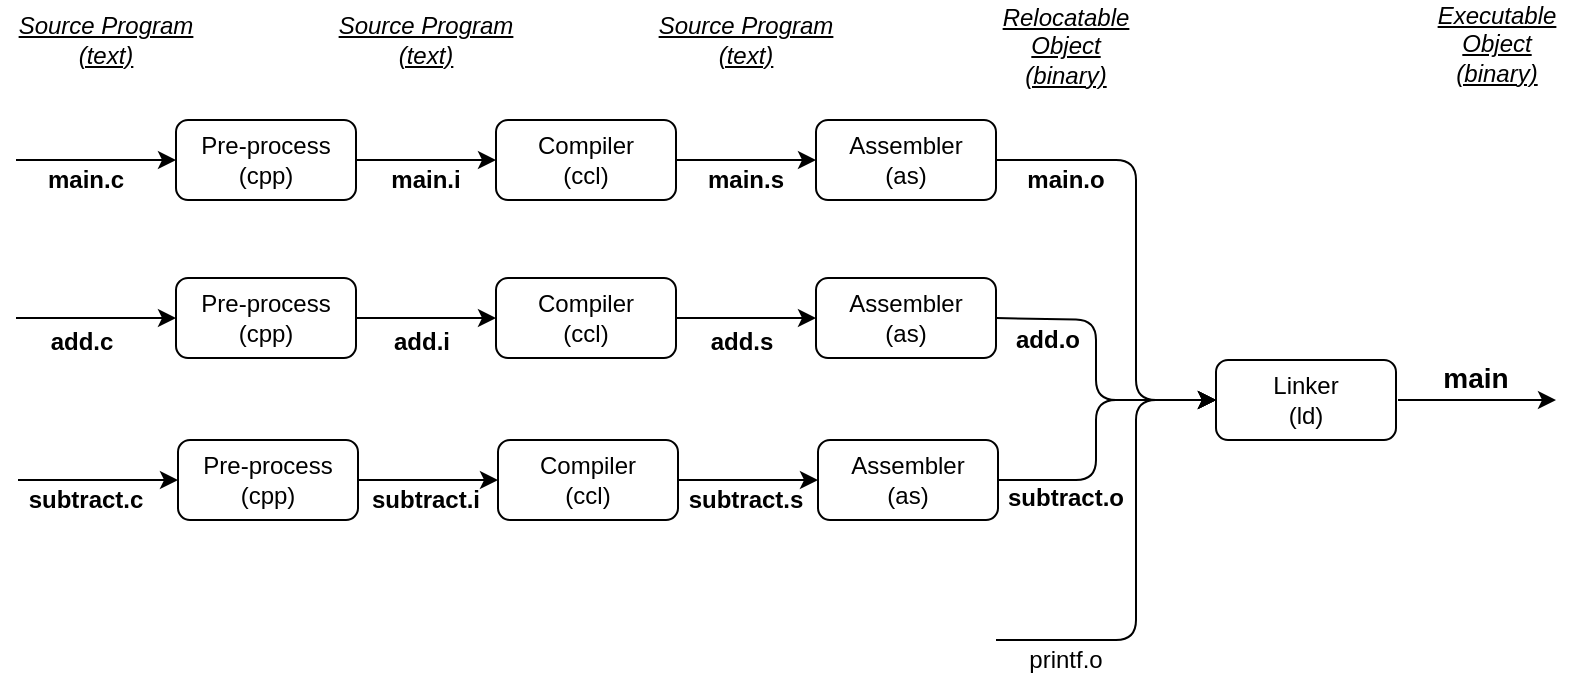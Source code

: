 <mxfile version="24.5.5" type="github" pages="4">
  <diagram id="VGndVtrFumY9MF22qx5b" name="local_complier">
    <mxGraphModel dx="1826" dy="751" grid="0" gridSize="10" guides="1" tooltips="1" connect="1" arrows="1" fold="1" page="0" pageScale="1" pageWidth="827" pageHeight="1169" math="0" shadow="0">
      <root>
        <mxCell id="0" />
        <mxCell id="1" parent="0" />
        <mxCell id="Vn1BtnJlK-2qHW3hsPE8-1" value="Pre-process&lt;br&gt;(cpp)" style="rounded=1;whiteSpace=wrap;html=1;" parent="1" vertex="1">
          <mxGeometry x="-90" y="100" width="90" height="40" as="geometry" />
        </mxCell>
        <mxCell id="Vn1BtnJlK-2qHW3hsPE8-2" value="Compiler&lt;br&gt;(ccl)" style="rounded=1;whiteSpace=wrap;html=1;" parent="1" vertex="1">
          <mxGeometry x="70" y="100" width="90" height="40" as="geometry" />
        </mxCell>
        <mxCell id="Vn1BtnJlK-2qHW3hsPE8-3" value="Assembler&lt;br&gt;(as)" style="rounded=1;whiteSpace=wrap;html=1;" parent="1" vertex="1">
          <mxGeometry x="230" y="100" width="90" height="40" as="geometry" />
        </mxCell>
        <mxCell id="Vn1BtnJlK-2qHW3hsPE8-4" value="Linker&lt;br&gt;(ld)" style="rounded=1;whiteSpace=wrap;html=1;" parent="1" vertex="1">
          <mxGeometry x="430" y="220" width="90" height="40" as="geometry" />
        </mxCell>
        <mxCell id="Vn1BtnJlK-2qHW3hsPE8-5" value="" style="endArrow=classic;html=1;entryX=0;entryY=0.5;entryDx=0;entryDy=0;" parent="1" target="Vn1BtnJlK-2qHW3hsPE8-1" edge="1">
          <mxGeometry width="50" height="50" relative="1" as="geometry">
            <mxPoint x="-170" y="120" as="sourcePoint" />
            <mxPoint x="270" y="360" as="targetPoint" />
          </mxGeometry>
        </mxCell>
        <mxCell id="Vn1BtnJlK-2qHW3hsPE8-6" value="" style="endArrow=classic;html=1;entryX=0;entryY=0.5;entryDx=0;entryDy=0;exitX=1;exitY=0.5;exitDx=0;exitDy=0;" parent="1" source="Vn1BtnJlK-2qHW3hsPE8-1" target="Vn1BtnJlK-2qHW3hsPE8-2" edge="1">
          <mxGeometry width="50" height="50" relative="1" as="geometry">
            <mxPoint x="-160" y="130" as="sourcePoint" />
            <mxPoint x="-80" y="130" as="targetPoint" />
          </mxGeometry>
        </mxCell>
        <mxCell id="Vn1BtnJlK-2qHW3hsPE8-7" value="" style="endArrow=classic;html=1;entryX=0;entryY=0.5;entryDx=0;entryDy=0;exitX=1;exitY=0.5;exitDx=0;exitDy=0;" parent="1" source="Vn1BtnJlK-2qHW3hsPE8-2" target="Vn1BtnJlK-2qHW3hsPE8-3" edge="1">
          <mxGeometry width="50" height="50" relative="1" as="geometry">
            <mxPoint x="10" y="130" as="sourcePoint" />
            <mxPoint x="80" y="130" as="targetPoint" />
          </mxGeometry>
        </mxCell>
        <mxCell id="Vn1BtnJlK-2qHW3hsPE8-8" value="Pre-process&lt;br&gt;(cpp)" style="rounded=1;whiteSpace=wrap;html=1;" parent="1" vertex="1">
          <mxGeometry x="-90" y="179" width="90" height="40" as="geometry" />
        </mxCell>
        <mxCell id="Vn1BtnJlK-2qHW3hsPE8-9" value="Compiler&lt;br&gt;(ccl)" style="rounded=1;whiteSpace=wrap;html=1;" parent="1" vertex="1">
          <mxGeometry x="70" y="179" width="90" height="40" as="geometry" />
        </mxCell>
        <mxCell id="Vn1BtnJlK-2qHW3hsPE8-10" value="Assembler&lt;br&gt;(as)" style="rounded=1;whiteSpace=wrap;html=1;" parent="1" vertex="1">
          <mxGeometry x="230" y="179" width="90" height="40" as="geometry" />
        </mxCell>
        <mxCell id="Vn1BtnJlK-2qHW3hsPE8-11" value="" style="endArrow=classic;html=1;entryX=0;entryY=0.5;entryDx=0;entryDy=0;" parent="1" target="Vn1BtnJlK-2qHW3hsPE8-8" edge="1">
          <mxGeometry width="50" height="50" relative="1" as="geometry">
            <mxPoint x="-170" y="199" as="sourcePoint" />
            <mxPoint x="270" y="439" as="targetPoint" />
          </mxGeometry>
        </mxCell>
        <mxCell id="Vn1BtnJlK-2qHW3hsPE8-12" value="" style="endArrow=classic;html=1;entryX=0;entryY=0.5;entryDx=0;entryDy=0;exitX=1;exitY=0.5;exitDx=0;exitDy=0;" parent="1" source="Vn1BtnJlK-2qHW3hsPE8-8" target="Vn1BtnJlK-2qHW3hsPE8-9" edge="1">
          <mxGeometry width="50" height="50" relative="1" as="geometry">
            <mxPoint x="-160" y="209" as="sourcePoint" />
            <mxPoint x="-80" y="209" as="targetPoint" />
          </mxGeometry>
        </mxCell>
        <mxCell id="Vn1BtnJlK-2qHW3hsPE8-13" value="" style="endArrow=classic;html=1;entryX=0;entryY=0.5;entryDx=0;entryDy=0;exitX=1;exitY=0.5;exitDx=0;exitDy=0;" parent="1" source="Vn1BtnJlK-2qHW3hsPE8-9" target="Vn1BtnJlK-2qHW3hsPE8-10" edge="1">
          <mxGeometry width="50" height="50" relative="1" as="geometry">
            <mxPoint x="10" y="209" as="sourcePoint" />
            <mxPoint x="80" y="209" as="targetPoint" />
          </mxGeometry>
        </mxCell>
        <mxCell id="Vn1BtnJlK-2qHW3hsPE8-14" value="Pre-process&lt;br&gt;(cpp)" style="rounded=1;whiteSpace=wrap;html=1;" parent="1" vertex="1">
          <mxGeometry x="-89" y="260" width="90" height="40" as="geometry" />
        </mxCell>
        <mxCell id="Vn1BtnJlK-2qHW3hsPE8-15" value="Compiler&lt;br&gt;(ccl)" style="rounded=1;whiteSpace=wrap;html=1;" parent="1" vertex="1">
          <mxGeometry x="71" y="260" width="90" height="40" as="geometry" />
        </mxCell>
        <mxCell id="Vn1BtnJlK-2qHW3hsPE8-16" value="Assembler&lt;br&gt;(as)" style="rounded=1;whiteSpace=wrap;html=1;" parent="1" vertex="1">
          <mxGeometry x="231" y="260" width="90" height="40" as="geometry" />
        </mxCell>
        <mxCell id="Vn1BtnJlK-2qHW3hsPE8-17" value="" style="endArrow=classic;html=1;entryX=0;entryY=0.5;entryDx=0;entryDy=0;" parent="1" target="Vn1BtnJlK-2qHW3hsPE8-14" edge="1">
          <mxGeometry width="50" height="50" relative="1" as="geometry">
            <mxPoint x="-169" y="280" as="sourcePoint" />
            <mxPoint x="271" y="520" as="targetPoint" />
          </mxGeometry>
        </mxCell>
        <mxCell id="Vn1BtnJlK-2qHW3hsPE8-18" value="" style="endArrow=classic;html=1;entryX=0;entryY=0.5;entryDx=0;entryDy=0;exitX=1;exitY=0.5;exitDx=0;exitDy=0;" parent="1" source="Vn1BtnJlK-2qHW3hsPE8-14" target="Vn1BtnJlK-2qHW3hsPE8-15" edge="1">
          <mxGeometry width="50" height="50" relative="1" as="geometry">
            <mxPoint x="-159" y="290" as="sourcePoint" />
            <mxPoint x="-79" y="290" as="targetPoint" />
          </mxGeometry>
        </mxCell>
        <mxCell id="Vn1BtnJlK-2qHW3hsPE8-19" value="" style="endArrow=classic;html=1;entryX=0;entryY=0.5;entryDx=0;entryDy=0;exitX=1;exitY=0.5;exitDx=0;exitDy=0;" parent="1" source="Vn1BtnJlK-2qHW3hsPE8-15" target="Vn1BtnJlK-2qHW3hsPE8-16" edge="1">
          <mxGeometry width="50" height="50" relative="1" as="geometry">
            <mxPoint x="11" y="290" as="sourcePoint" />
            <mxPoint x="81" y="290" as="targetPoint" />
          </mxGeometry>
        </mxCell>
        <mxCell id="Vn1BtnJlK-2qHW3hsPE8-20" value="" style="endArrow=classic;html=1;exitX=1;exitY=0.5;exitDx=0;exitDy=0;entryX=0;entryY=0.5;entryDx=0;entryDy=0;" parent="1" source="Vn1BtnJlK-2qHW3hsPE8-3" target="Vn1BtnJlK-2qHW3hsPE8-4" edge="1">
          <mxGeometry width="50" height="50" relative="1" as="geometry">
            <mxPoint x="40" y="410" as="sourcePoint" />
            <mxPoint x="90" y="360" as="targetPoint" />
            <Array as="points">
              <mxPoint x="390" y="120" />
              <mxPoint x="390" y="240" />
            </Array>
          </mxGeometry>
        </mxCell>
        <mxCell id="Vn1BtnJlK-2qHW3hsPE8-21" value="" style="endArrow=classic;html=1;entryX=0;entryY=0.5;entryDx=0;entryDy=0;" parent="1" target="Vn1BtnJlK-2qHW3hsPE8-4" edge="1">
          <mxGeometry width="50" height="50" relative="1" as="geometry">
            <mxPoint x="320" y="199" as="sourcePoint" />
            <mxPoint x="90" y="360" as="targetPoint" />
            <Array as="points">
              <mxPoint x="370" y="200" />
              <mxPoint x="370" y="240" />
            </Array>
          </mxGeometry>
        </mxCell>
        <mxCell id="Vn1BtnJlK-2qHW3hsPE8-22" value="" style="endArrow=classic;html=1;exitX=1;exitY=0.5;exitDx=0;exitDy=0;" parent="1" source="Vn1BtnJlK-2qHW3hsPE8-16" edge="1">
          <mxGeometry width="50" height="50" relative="1" as="geometry">
            <mxPoint x="40" y="410" as="sourcePoint" />
            <mxPoint x="430" y="240" as="targetPoint" />
            <Array as="points">
              <mxPoint x="370" y="280" />
              <mxPoint x="370" y="240" />
            </Array>
          </mxGeometry>
        </mxCell>
        <mxCell id="Vn1BtnJlK-2qHW3hsPE8-24" value="Source Program&lt;br&gt;(text)" style="text;html=1;strokeColor=none;fillColor=none;align=center;verticalAlign=middle;whiteSpace=wrap;rounded=0;fontStyle=6" parent="1" vertex="1">
          <mxGeometry x="-175" y="40" width="100" height="40" as="geometry" />
        </mxCell>
        <mxCell id="Vn1BtnJlK-2qHW3hsPE8-25" value="Source Program&lt;br&gt;(text)" style="text;html=1;strokeColor=none;fillColor=none;align=center;verticalAlign=middle;whiteSpace=wrap;rounded=0;fontStyle=6" parent="1" vertex="1">
          <mxGeometry x="-15" y="40" width="100" height="40" as="geometry" />
        </mxCell>
        <mxCell id="Vn1BtnJlK-2qHW3hsPE8-26" value="Source Program&lt;br&gt;(text)" style="text;html=1;strokeColor=none;fillColor=none;align=center;verticalAlign=middle;whiteSpace=wrap;rounded=0;fontStyle=6" parent="1" vertex="1">
          <mxGeometry x="145" y="40" width="100" height="40" as="geometry" />
        </mxCell>
        <mxCell id="Vn1BtnJlK-2qHW3hsPE8-27" value="Relocatable Object&lt;br&gt;(binary)" style="text;html=1;strokeColor=none;fillColor=none;align=center;verticalAlign=middle;whiteSpace=wrap;rounded=0;fontStyle=6" parent="1" vertex="1">
          <mxGeometry x="305" y="43" width="100" height="40" as="geometry" />
        </mxCell>
        <mxCell id="Vn1BtnJlK-2qHW3hsPE8-28" value="Executable Object&lt;br&gt;(binary)" style="text;html=1;strokeColor=none;fillColor=none;align=center;verticalAlign=middle;whiteSpace=wrap;rounded=0;fontStyle=6" parent="1" vertex="1">
          <mxGeometry x="526" y="42" width="89" height="40" as="geometry" />
        </mxCell>
        <mxCell id="Vn1BtnJlK-2qHW3hsPE8-29" value="" style="endArrow=classic;html=1;" parent="1" edge="1">
          <mxGeometry width="50" height="50" relative="1" as="geometry">
            <mxPoint x="521" y="240" as="sourcePoint" />
            <mxPoint x="600" y="240" as="targetPoint" />
          </mxGeometry>
        </mxCell>
        <mxCell id="Vn1BtnJlK-2qHW3hsPE8-30" value="main.c" style="text;html=1;strokeColor=none;fillColor=none;align=center;verticalAlign=middle;whiteSpace=wrap;rounded=0;fontStyle=1" parent="1" vertex="1">
          <mxGeometry x="-155" y="120" width="40" height="20" as="geometry" />
        </mxCell>
        <mxCell id="Vn1BtnJlK-2qHW3hsPE8-31" style="edgeStyle=orthogonalEdgeStyle;rounded=0;orthogonalLoop=1;jettySize=auto;html=1;exitX=0.5;exitY=1;exitDx=0;exitDy=0;" parent="1" source="Vn1BtnJlK-2qHW3hsPE8-30" target="Vn1BtnJlK-2qHW3hsPE8-30" edge="1">
          <mxGeometry relative="1" as="geometry" />
        </mxCell>
        <mxCell id="Vn1BtnJlK-2qHW3hsPE8-32" value="main.i" style="text;html=1;strokeColor=none;fillColor=none;align=center;verticalAlign=middle;whiteSpace=wrap;rounded=0;fontStyle=1" parent="1" vertex="1">
          <mxGeometry x="15" y="120" width="40" height="20" as="geometry" />
        </mxCell>
        <mxCell id="Vn1BtnJlK-2qHW3hsPE8-33" value="main.s" style="text;html=1;strokeColor=none;fillColor=none;align=center;verticalAlign=middle;whiteSpace=wrap;rounded=0;fontStyle=1" parent="1" vertex="1">
          <mxGeometry x="175" y="120" width="40" height="20" as="geometry" />
        </mxCell>
        <mxCell id="Vn1BtnJlK-2qHW3hsPE8-34" value="main.o" style="text;html=1;strokeColor=none;fillColor=none;align=center;verticalAlign=middle;whiteSpace=wrap;rounded=0;fontStyle=1" parent="1" vertex="1">
          <mxGeometry x="335" y="120" width="40" height="20" as="geometry" />
        </mxCell>
        <mxCell id="Vn1BtnJlK-2qHW3hsPE8-35" value="add.c" style="text;html=1;strokeColor=none;fillColor=none;align=center;verticalAlign=middle;whiteSpace=wrap;rounded=0;fontStyle=1" parent="1" vertex="1">
          <mxGeometry x="-157" y="201" width="40" height="20" as="geometry" />
        </mxCell>
        <mxCell id="Vn1BtnJlK-2qHW3hsPE8-36" value="add.i" style="text;html=1;strokeColor=none;fillColor=none;align=center;verticalAlign=middle;whiteSpace=wrap;rounded=0;fontStyle=1" parent="1" vertex="1">
          <mxGeometry x="13" y="201" width="40" height="20" as="geometry" />
        </mxCell>
        <mxCell id="Vn1BtnJlK-2qHW3hsPE8-37" value="add.s" style="text;html=1;strokeColor=none;fillColor=none;align=center;verticalAlign=middle;whiteSpace=wrap;rounded=0;fontStyle=1" parent="1" vertex="1">
          <mxGeometry x="173" y="201" width="40" height="20" as="geometry" />
        </mxCell>
        <mxCell id="Vn1BtnJlK-2qHW3hsPE8-38" value="add.o" style="text;html=1;strokeColor=none;fillColor=none;align=center;verticalAlign=middle;whiteSpace=wrap;rounded=0;fontStyle=1" parent="1" vertex="1">
          <mxGeometry x="326" y="200" width="40" height="20" as="geometry" />
        </mxCell>
        <mxCell id="Vn1BtnJlK-2qHW3hsPE8-39" value="subtract.c" style="text;html=1;strokeColor=none;fillColor=none;align=center;verticalAlign=middle;whiteSpace=wrap;rounded=0;fontStyle=1" parent="1" vertex="1">
          <mxGeometry x="-155" y="280" width="40" height="20" as="geometry" />
        </mxCell>
        <mxCell id="Vn1BtnJlK-2qHW3hsPE8-40" value="subtract.i" style="text;html=1;strokeColor=none;fillColor=none;align=center;verticalAlign=middle;whiteSpace=wrap;rounded=0;fontStyle=1" parent="1" vertex="1">
          <mxGeometry x="10" y="280" width="50" height="20" as="geometry" />
        </mxCell>
        <mxCell id="Vn1BtnJlK-2qHW3hsPE8-41" value="subtract.s" style="text;html=1;strokeColor=none;fillColor=none;align=center;verticalAlign=middle;whiteSpace=wrap;rounded=0;fontStyle=1" parent="1" vertex="1">
          <mxGeometry x="175" y="280" width="40" height="20" as="geometry" />
        </mxCell>
        <mxCell id="Vn1BtnJlK-2qHW3hsPE8-42" value="subtract.o" style="text;html=1;strokeColor=none;fillColor=none;align=center;verticalAlign=middle;whiteSpace=wrap;rounded=0;fontStyle=1" parent="1" vertex="1">
          <mxGeometry x="335" y="279" width="40" height="20" as="geometry" />
        </mxCell>
        <mxCell id="Vn1BtnJlK-2qHW3hsPE8-45" value="" style="endArrow=classic;html=1;exitX=1;exitY=0.5;exitDx=0;exitDy=0;entryX=0;entryY=0.5;entryDx=0;entryDy=0;" parent="1" target="Vn1BtnJlK-2qHW3hsPE8-4" edge="1">
          <mxGeometry width="50" height="50" relative="1" as="geometry">
            <mxPoint x="320" y="360" as="sourcePoint" />
            <mxPoint x="425" y="290" as="targetPoint" />
            <Array as="points">
              <mxPoint x="390" y="360" />
              <mxPoint x="390" y="240" />
            </Array>
          </mxGeometry>
        </mxCell>
        <mxCell id="Vn1BtnJlK-2qHW3hsPE8-49" value="printf.o" style="text;html=1;strokeColor=none;fillColor=none;align=center;verticalAlign=middle;whiteSpace=wrap;rounded=0;" parent="1" vertex="1">
          <mxGeometry x="335" y="360" width="40" height="20" as="geometry" />
        </mxCell>
        <mxCell id="Vn1BtnJlK-2qHW3hsPE8-50" value="main" style="text;html=1;strokeColor=none;fillColor=none;align=center;verticalAlign=middle;whiteSpace=wrap;rounded=0;fontStyle=1;fontSize=14;" parent="1" vertex="1">
          <mxGeometry x="540" y="219" width="40" height="20" as="geometry" />
        </mxCell>
      </root>
    </mxGraphModel>
  </diagram>
  <diagram id="OlwJNSfxtAyi498vUUtK" name="distcc">
    <mxGraphModel dx="1426" dy="751" grid="0" gridSize="10" guides="1" tooltips="1" connect="1" arrows="1" fold="1" page="1" pageScale="1" pageWidth="827" pageHeight="1169" math="0" shadow="0">
      <root>
        <mxCell id="R84wRjSzqdKpN5Mn0Jmz-0" />
        <mxCell id="R84wRjSzqdKpN5Mn0Jmz-1" parent="R84wRjSzqdKpN5Mn0Jmz-0" />
        <mxCell id="rjtXTRD45aaxOyFiG7pX-1" value="" style="rounded=0;whiteSpace=wrap;html=1;fontSize=13;fontColor=#000000;fillColor=#FFFFFF;gradientColor=#ffffff;labelBorderColor=#3333FF;dashed=1;strokeWidth=3;strokeColor=#66B2FF;" parent="R84wRjSzqdKpN5Mn0Jmz-1" vertex="1">
          <mxGeometry x="342" y="579" width="158" height="317" as="geometry" />
        </mxCell>
        <mxCell id="q5-nJmzEpxqdpIu028Tj-13" value="distcc10(192.168.0.21)" style="image;html=1;image=img/lib/clip_art/computers/Server_Tower_128x128.png;fontSize=14;" parent="R84wRjSzqdKpN5Mn0Jmz-1" vertex="1">
          <mxGeometry x="355" y="206" width="136" height="140" as="geometry" />
        </mxCell>
        <mxCell id="q5-nJmzEpxqdpIu028Tj-14" value="distcc08(192.168.0.27)" style="image;html=1;image=img/lib/clip_art/computers/Server_Tower_128x128.png;fontSize=14;" parent="R84wRjSzqdKpN5Mn0Jmz-1" vertex="1">
          <mxGeometry x="60" y="200" width="110" height="140" as="geometry" />
        </mxCell>
        <mxCell id="q5-nJmzEpxqdpIu028Tj-15" value="distcc09(192.168.0.5)" style="image;html=1;image=img/lib/clip_art/computers/Server_Tower_128x128.png;fontSize=14;" parent="R84wRjSzqdKpN5Mn0Jmz-1" vertex="1">
          <mxGeometry x="670" y="208" width="110" height="130" as="geometry" />
        </mxCell>
        <mxCell id="q5-nJmzEpxqdpIu028Tj-45" value="&lt;p style=&quot;margin: 0in ; font-family: &amp;quot;calibri&amp;quot; ; font-size: 11.0pt&quot;&gt;&lt;span lang=&quot;zh-CN&quot;&gt;DISTCC_HOSTS=&quot;192.168.0.&lt;/span&gt;&lt;span lang=&quot;en-US&quot;&gt;5/14 &lt;/span&gt;&lt;span lang=&quot;zh-CN&quot;&gt;192.168.0.&lt;/span&gt;&lt;span lang=&quot;en-US&quot;&gt;27/14&quot;&lt;/span&gt;&lt;/p&gt;" style="text;whiteSpace=wrap;html=1;fontSize=14;strokeColor=#36393d;fillColor=#85A1FF;" parent="R84wRjSzqdKpN5Mn0Jmz-1" vertex="1">
          <mxGeometry x="272" y="123" width="308" height="30" as="geometry" />
        </mxCell>
        <mxCell id="q5-nJmzEpxqdpIu028Tj-47" value="&lt;span style=&quot;font-family: &amp;#34;calibri&amp;#34; ; font-size: 11pt&quot;&gt;distccd&amp;nbsp;&amp;nbsp;&lt;/span&gt;&lt;span style=&quot;font-family: &amp;#34;calibri&amp;#34; ; font-size: 11pt&quot;&gt;--daemon --allow 192.168.0.0/24&lt;/span&gt;&lt;span style=&quot;font-family: &amp;#34;calibri&amp;#34; ; font-size: 11pt&quot;&gt;&lt;br&gt;&lt;/span&gt;" style="text;whiteSpace=wrap;html=1;fontSize=14;fillColor=#cce5ff;strokeColor=#36393d;" parent="R84wRjSzqdKpN5Mn0Jmz-1" vertex="1">
          <mxGeometry x="569" y="166" width="251" height="30" as="geometry" />
        </mxCell>
        <mxCell id="q5-nJmzEpxqdpIu028Tj-48" value="&lt;span style=&quot;font-family: &amp;#34;calibri&amp;#34; ; font-size: 11pt&quot;&gt;distccd&amp;nbsp;&amp;nbsp;&lt;/span&gt;&lt;span style=&quot;font-family: &amp;#34;calibri&amp;#34; ; font-size: 11pt&quot;&gt;--daemon --allow 192.168.0.0/24&lt;/span&gt;&lt;span style=&quot;font-family: &amp;#34;calibri&amp;#34; ; font-size: 11pt&quot;&gt;&lt;br&gt;&lt;/span&gt;" style="text;whiteSpace=wrap;html=1;fontSize=14;fillColor=#cce5ff;strokeColor=#36393d;" parent="R84wRjSzqdKpN5Mn0Jmz-1" vertex="1">
          <mxGeometry x="28" y="166" width="250" height="30" as="geometry" />
        </mxCell>
        <mxCell id="q5-nJmzEpxqdpIu028Tj-49" value="&lt;p style=&quot;margin: 0in ; font-family: &amp;#34;calibri&amp;#34; ; font-size: 11.0pt&quot;&gt;&lt;span lang=&quot;en-US&quot;&gt;m&lt;/span&gt;&lt;span lang=&quot;zh-CN&quot;&gt;ake -j30 CC=&quot;distcc gcc&quot; CXX=&quot;distcc g++&quot; &lt;/span&gt;&lt;/p&gt;" style="text;whiteSpace=wrap;html=1;fontSize=14;strokeColor=#36393d;fillColor=#85A1FF;" parent="R84wRjSzqdKpN5Mn0Jmz-1" vertex="1">
          <mxGeometry x="288" y="166" width="270" height="31" as="geometry" />
        </mxCell>
        <mxCell id="q5-nJmzEpxqdpIu028Tj-51" value="distcc10(192.168.0.21)" style="image;html=1;image=img/lib/clip_art/computers/Server_Tower_128x128.png;fontSize=14;" parent="R84wRjSzqdKpN5Mn0Jmz-1" vertex="1">
          <mxGeometry x="352" y="582" width="136" height="140" as="geometry" />
        </mxCell>
        <mxCell id="q5-nJmzEpxqdpIu028Tj-52" value="distcc08(192.168.0.27)" style="image;html=1;image=img/lib/clip_art/computers/Server_Tower_128x128.png;fontSize=14;" parent="R84wRjSzqdKpN5Mn0Jmz-1" vertex="1">
          <mxGeometry x="62" y="579" width="110" height="140" as="geometry" />
        </mxCell>
        <mxCell id="q5-nJmzEpxqdpIu028Tj-53" value="distcc09(192.168.0.5)" style="image;html=1;image=img/lib/clip_art/computers/Server_Tower_128x128.png;fontSize=14;" parent="R84wRjSzqdKpN5Mn0Jmz-1" vertex="1">
          <mxGeometry x="666" y="586" width="110" height="130" as="geometry" />
        </mxCell>
        <mxCell id="q5-nJmzEpxqdpIu028Tj-56" value="&lt;p style=&quot;margin: 0in ; font-family: &amp;#34;calibri&amp;#34; ; font-size: 11.0pt&quot;&gt;&lt;span lang=&quot;zh-CN&quot;&gt;DISTCC_HOSTS=&quot;192.168.0.&lt;/span&gt;&lt;span lang=&quot;en-US&quot;&gt;5/14,lzo,cpp&amp;nbsp;&lt;/span&gt;&lt;span lang=&quot;zh-CN&quot;&gt;192.168.0.&lt;/span&gt;&lt;span lang=&quot;en-US&quot;&gt;27/14,lzo,cpp&quot;&lt;/span&gt;&lt;/p&gt;" style="text;whiteSpace=wrap;html=1;fontSize=14;strokeColor=#36393d;fillColor=#85A1FF;" parent="R84wRjSzqdKpN5Mn0Jmz-1" vertex="1">
          <mxGeometry x="230" y="500" width="410" height="30" as="geometry" />
        </mxCell>
        <mxCell id="q5-nJmzEpxqdpIu028Tj-57" value="&lt;span style=&quot;font-family: &amp;#34;calibri&amp;#34; ; font-size: 11pt&quot;&gt;distccd&amp;nbsp;&amp;nbsp;&lt;/span&gt;&lt;span style=&quot;font-family: &amp;#34;calibri&amp;#34; ; font-size: 11pt&quot;&gt;--daemon --allow 192.168.0.0/24&lt;/span&gt;&lt;span style=&quot;font-family: &amp;#34;calibri&amp;#34; ; font-size: 11pt&quot;&gt;&lt;br&gt;&lt;/span&gt;" style="text;whiteSpace=wrap;html=1;fontSize=14;fillColor=#cce5ff;strokeColor=#36393d;" parent="R84wRjSzqdKpN5Mn0Jmz-1" vertex="1">
          <mxGeometry x="571" y="545" width="251" height="30" as="geometry" />
        </mxCell>
        <mxCell id="q5-nJmzEpxqdpIu028Tj-58" value="&lt;span style=&quot;font-family: &amp;#34;calibri&amp;#34; ; font-size: 11pt&quot;&gt;distccd&amp;nbsp;&amp;nbsp;&lt;/span&gt;&lt;span style=&quot;font-family: &amp;#34;calibri&amp;#34; ; font-size: 11pt&quot;&gt;--daemon --allow 192.168.0.0/24&lt;/span&gt;&lt;span style=&quot;font-family: &amp;#34;calibri&amp;#34; ; font-size: 11pt&quot;&gt;&lt;br&gt;&lt;/span&gt;" style="text;whiteSpace=wrap;html=1;fontSize=14;fillColor=#cce5ff;strokeColor=#36393d;" parent="R84wRjSzqdKpN5Mn0Jmz-1" vertex="1">
          <mxGeometry x="30" y="545" width="250" height="30" as="geometry" />
        </mxCell>
        <mxCell id="q5-nJmzEpxqdpIu028Tj-60" value="&lt;p style=&quot;margin: 0in ; font-family: &amp;#34;calibri&amp;#34; ; font-size: 13px&quot;&gt;&lt;span lang=&quot;en-US&quot; style=&quot;font-size: 13px&quot;&gt;&lt;b&gt;&lt;font color=&quot;#ff4517&quot;&gt;pump&lt;/font&gt; &lt;/b&gt;m&lt;/span&gt;&lt;span lang=&quot;zh-CN&quot; style=&quot;font-size: 13px&quot;&gt;ake -j30 CC=&quot;distcc gcc&quot; CXX=&quot;distcc g++&quot; &lt;/span&gt;&lt;/p&gt;" style="text;whiteSpace=wrap;html=1;fontSize=13;strokeColor=#36393d;fillColor=#85A1FF;" parent="R84wRjSzqdKpN5Mn0Jmz-1" vertex="1">
          <mxGeometry x="288" y="544" width="270" height="31" as="geometry" />
        </mxCell>
        <mxCell id="q5-nJmzEpxqdpIu028Tj-61" value="command + add.i" style="text;html=1;strokeColor=none;fillColor=none;align=center;verticalAlign=middle;whiteSpace=wrap;rounded=0;fontSize=13;" parent="R84wRjSzqdKpN5Mn0Jmz-1" vertex="1">
          <mxGeometry x="212" y="242" width="130" height="30" as="geometry" />
        </mxCell>
        <mxCell id="q5-nJmzEpxqdpIu028Tj-65" value="" style="endArrow=classic;html=1;shadow=0;fontSize=13;strokeWidth=6;entryX=0;entryY=0.25;entryDx=0;entryDy=0;exitX=1;exitY=0.25;exitDx=0;exitDy=0;fontColor=#A9C4EB;fillColor=#cce5ff;strokeColor=#A9C4EB;" parent="R84wRjSzqdKpN5Mn0Jmz-1" source="q5-nJmzEpxqdpIu028Tj-13" target="q5-nJmzEpxqdpIu028Tj-15" edge="1">
          <mxGeometry width="50" height="50" relative="1" as="geometry">
            <mxPoint x="390" y="510" as="sourcePoint" />
            <mxPoint x="440" y="460" as="targetPoint" />
          </mxGeometry>
        </mxCell>
        <mxCell id="q5-nJmzEpxqdpIu028Tj-66" value="" style="endArrow=classic;html=1;shadow=0;fontSize=13;strokeWidth=6;entryX=1;entryY=0.679;entryDx=0;entryDy=0;entryPerimeter=0;strokeColor=#A9C4EB;" parent="R84wRjSzqdKpN5Mn0Jmz-1" target="q5-nJmzEpxqdpIu028Tj-13" edge="1">
          <mxGeometry width="50" height="50" relative="1" as="geometry">
            <mxPoint x="670" y="301" as="sourcePoint" />
            <mxPoint x="660" y="247.5" as="targetPoint" />
          </mxGeometry>
        </mxCell>
        <mxCell id="q5-nJmzEpxqdpIu028Tj-67" value="" style="endArrow=classic;html=1;shadow=0;fontSize=13;strokeWidth=6;entryX=0;entryY=0.25;entryDx=0;entryDy=0;exitX=1;exitY=0.25;exitDx=0;exitDy=0;fontColor=#A9C4EB;fillColor=#cce5ff;strokeColor=#A9C4EB;" parent="R84wRjSzqdKpN5Mn0Jmz-1" edge="1">
          <mxGeometry width="50" height="50" relative="1" as="geometry">
            <mxPoint x="480" y="618.5" as="sourcePoint" />
            <mxPoint x="659" y="618" as="targetPoint" />
          </mxGeometry>
        </mxCell>
        <mxCell id="q5-nJmzEpxqdpIu028Tj-68" value="" style="endArrow=classic;html=1;shadow=0;fontSize=13;strokeWidth=6;entryX=1;entryY=0.679;entryDx=0;entryDy=0;entryPerimeter=0;strokeColor=#A9C4EB;" parent="R84wRjSzqdKpN5Mn0Jmz-1" edge="1">
          <mxGeometry width="50" height="50" relative="1" as="geometry">
            <mxPoint x="659" y="691" as="sourcePoint" />
            <mxPoint x="480" y="691.1" as="targetPoint" />
          </mxGeometry>
        </mxCell>
        <mxCell id="q5-nJmzEpxqdpIu028Tj-69" value="" style="endArrow=classic;html=1;shadow=0;fontSize=13;strokeWidth=6;entryX=0;entryY=0.25;entryDx=0;entryDy=0;exitX=1;exitY=0.25;exitDx=0;exitDy=0;fontColor=#A9C4EB;fillColor=#cce5ff;strokeColor=#A9C4EB;" parent="R84wRjSzqdKpN5Mn0Jmz-1" edge="1">
          <mxGeometry width="50" height="50" relative="1" as="geometry">
            <mxPoint x="180" y="688.5" as="sourcePoint" />
            <mxPoint x="359" y="688" as="targetPoint" />
          </mxGeometry>
        </mxCell>
        <mxCell id="q5-nJmzEpxqdpIu028Tj-70" value="" style="endArrow=classic;html=1;shadow=0;fontSize=13;strokeWidth=6;entryX=1;entryY=0.679;entryDx=0;entryDy=0;entryPerimeter=0;strokeColor=#A9C4EB;" parent="R84wRjSzqdKpN5Mn0Jmz-1" edge="1">
          <mxGeometry width="50" height="50" relative="1" as="geometry">
            <mxPoint x="350" y="621" as="sourcePoint" />
            <mxPoint x="180" y="621.1" as="targetPoint" />
          </mxGeometry>
        </mxCell>
        <mxCell id="q5-nJmzEpxqdpIu028Tj-71" value="" style="endArrow=classic;html=1;shadow=0;fontSize=13;strokeWidth=6;entryX=0;entryY=0.25;entryDx=0;entryDy=0;exitX=1;exitY=0.25;exitDx=0;exitDy=0;fontColor=#A9C4EB;fillColor=#cce5ff;strokeColor=#A9C4EB;" parent="R84wRjSzqdKpN5Mn0Jmz-1" edge="1">
          <mxGeometry width="50" height="50" relative="1" as="geometry">
            <mxPoint x="176" y="309.5" as="sourcePoint" />
            <mxPoint x="355" y="309" as="targetPoint" />
          </mxGeometry>
        </mxCell>
        <mxCell id="q5-nJmzEpxqdpIu028Tj-72" value="" style="endArrow=classic;html=1;shadow=0;fontSize=13;strokeWidth=6;entryX=1;entryY=0.679;entryDx=0;entryDy=0;entryPerimeter=0;strokeColor=#A9C4EB;" parent="R84wRjSzqdKpN5Mn0Jmz-1" edge="1">
          <mxGeometry width="50" height="50" relative="1" as="geometry">
            <mxPoint x="346" y="242" as="sourcePoint" />
            <mxPoint x="176" y="242.1" as="targetPoint" />
          </mxGeometry>
        </mxCell>
        <mxCell id="q5-nJmzEpxqdpIu028Tj-73" value="log + add.o" style="text;html=1;strokeColor=none;fillColor=none;align=center;verticalAlign=middle;whiteSpace=wrap;rounded=0;fontSize=13;" parent="R84wRjSzqdKpN5Mn0Jmz-1" vertex="1">
          <mxGeometry x="210" y="308" width="130" height="30" as="geometry" />
        </mxCell>
        <mxCell id="q5-nJmzEpxqdpIu028Tj-74" value="log + add.o" style="text;html=1;strokeColor=none;fillColor=none;align=center;verticalAlign=middle;whiteSpace=wrap;rounded=0;fontSize=13;" parent="R84wRjSzqdKpN5Mn0Jmz-1" vertex="1">
          <mxGeometry x="190" y="692" width="130" height="30" as="geometry" />
        </mxCell>
        <mxCell id="q5-nJmzEpxqdpIu028Tj-75" value="log + substract.o" style="text;html=1;strokeColor=none;fillColor=none;align=center;verticalAlign=middle;whiteSpace=wrap;rounded=0;fontSize=13;" parent="R84wRjSzqdKpN5Mn0Jmz-1" vertex="1">
          <mxGeometry x="530" y="308" width="130" height="30" as="geometry" />
        </mxCell>
        <mxCell id="q5-nJmzEpxqdpIu028Tj-76" value="log + substract.o" style="text;html=1;strokeColor=none;fillColor=none;align=center;verticalAlign=middle;whiteSpace=wrap;rounded=0;fontSize=13;" parent="R84wRjSzqdKpN5Mn0Jmz-1" vertex="1">
          <mxGeometry x="510" y="693" width="130" height="30" as="geometry" />
        </mxCell>
        <mxCell id="q5-nJmzEpxqdpIu028Tj-77" value="command + substract.i" style="text;html=1;strokeColor=none;fillColor=none;align=center;verticalAlign=middle;whiteSpace=wrap;rounded=0;fontSize=13;" parent="R84wRjSzqdKpN5Mn0Jmz-1" vertex="1">
          <mxGeometry x="505" y="243" width="150" height="30" as="geometry" />
        </mxCell>
        <mxCell id="q5-nJmzEpxqdpIu028Tj-78" value="command + &lt;br&gt;substract.c+ headers" style="text;html=1;strokeColor=none;fillColor=none;align=center;verticalAlign=middle;whiteSpace=wrap;rounded=0;fontSize=13;" parent="R84wRjSzqdKpN5Mn0Jmz-1" vertex="1">
          <mxGeometry x="491" y="618" width="150" height="30" as="geometry" />
        </mxCell>
        <mxCell id="q5-nJmzEpxqdpIu028Tj-79" value="command + &lt;br&gt;add.c+ headers" style="text;html=1;strokeColor=none;fillColor=none;align=center;verticalAlign=middle;whiteSpace=wrap;rounded=0;fontSize=13;" parent="R84wRjSzqdKpN5Mn0Jmz-1" vertex="1">
          <mxGeometry x="200" y="628" width="150" height="30" as="geometry" />
        </mxCell>
        <mxCell id="rjtXTRD45aaxOyFiG7pX-0" value="include_server" style="image;html=1;image=img/lib/clip_art/networking/Print_Server_128x128.png;fontSize=13;fontColor=#000000;fillColor=#FFFFFF;gradientColor=#ffffff;" parent="R84wRjSzqdKpN5Mn0Jmz-1" vertex="1">
          <mxGeometry x="334.5" y="800" width="185" height="63" as="geometry" />
        </mxCell>
        <mxCell id="rjtXTRD45aaxOyFiG7pX-2" value="" style="endArrow=classic;startArrow=classic;html=1;shadow=0;fontSize=13;fontColor=#000000;strokeColor=#A9C4EB;strokeWidth=6;" parent="R84wRjSzqdKpN5Mn0Jmz-1" source="rjtXTRD45aaxOyFiG7pX-0" edge="1">
          <mxGeometry width="50" height="50" relative="1" as="geometry">
            <mxPoint x="387" y="668" as="sourcePoint" />
            <mxPoint x="425" y="746" as="targetPoint" />
          </mxGeometry>
        </mxCell>
        <mxCell id="rjtXTRD45aaxOyFiG7pX-4" value="In pump mode, pump script will launch an include server, all distcc processes will connect to it and get header file list&amp;nbsp; which should be delivered to remote server" style="text;html=1;strokeColor=none;fillColor=none;align=left;verticalAlign=middle;whiteSpace=wrap;rounded=0;dashed=1;fontSize=13;fontColor=#000000;" parent="R84wRjSzqdKpN5Mn0Jmz-1" vertex="1">
          <mxGeometry x="510" y="778" width="204" height="107" as="geometry" />
        </mxCell>
      </root>
    </mxGraphModel>
  </diagram>
  <diagram id="7oc8Hre-KnpX8QW5PGwa" name="icecc">
    <mxGraphModel dx="1426" dy="751" grid="0" gridSize="10" guides="1" tooltips="1" connect="1" arrows="1" fold="1" page="0" pageScale="1" pageWidth="827" pageHeight="1169" math="0" shadow="0">
      <root>
        <mxCell id="ZE_NdloVzWki60zd1Yd3-0" />
        <mxCell id="ZE_NdloVzWki60zd1Yd3-1" parent="ZE_NdloVzWki60zd1Yd3-0" />
        <mxCell id="9i8pWPWmrZkXgAFY1Pm4-1" value="distcc07(192.168.0.13)" style="image;html=1;image=img/lib/clip_art/computers/Server_Tower_128x128.png;fontSize=14;" parent="ZE_NdloVzWki60zd1Yd3-1" vertex="1">
          <mxGeometry x="190" y="140" width="90" height="110" as="geometry" />
        </mxCell>
        <mxCell id="9i8pWPWmrZkXgAFY1Pm4-3" value="distcc08(192.168.0.27)" style="image;html=1;image=img/lib/clip_art/computers/Server_Tower_128x128.png;fontSize=14;" parent="ZE_NdloVzWki60zd1Yd3-1" vertex="1">
          <mxGeometry x="340" y="140" width="90" height="110" as="geometry" />
        </mxCell>
        <mxCell id="9i8pWPWmrZkXgAFY1Pm4-4" value="distcc09(192.168.0.5)" style="image;html=1;image=img/lib/clip_art/computers/Server_Tower_128x128.png;fontSize=14;" parent="ZE_NdloVzWki60zd1Yd3-1" vertex="1">
          <mxGeometry x="483" y="139" width="90" height="110" as="geometry" />
        </mxCell>
        <mxCell id="9i8pWPWmrZkXgAFY1Pm4-5" value="distcc10(192.168.0.21)" style="image;html=1;image=img/lib/clip_art/computers/Server_Tower_128x128.png;fontSize=14;" parent="ZE_NdloVzWki60zd1Yd3-1" vertex="1">
          <mxGeometry x="520" y="465" width="80" height="140" as="geometry" />
        </mxCell>
        <mxCell id="9i8pWPWmrZkXgAFY1Pm4-6" value="distcc06(192.168.0.17)" style="image;html=1;image=img/lib/clip_art/computers/Server_Tower_128x128.png;fontSize=14;" parent="ZE_NdloVzWki60zd1Yd3-1" vertex="1">
          <mxGeometry x="200" y="480" width="90" height="110" as="geometry" />
        </mxCell>
        <mxCell id="9i8pWPWmrZkXgAFY1Pm4-7" value="distcc05(192.168.0.15)" style="image;html=1;image=img/lib/clip_art/computers/Server_Tower_128x128.png;fontSize=14;" parent="ZE_NdloVzWki60zd1Yd3-1" vertex="1">
          <mxGeometry x="627" y="139" width="90" height="110" as="geometry" />
        </mxCell>
        <mxCell id="CjwhUYv3dm6saqFHRbKi-0" value="&lt;span style=&quot;font-family: &amp;#34;calibri&amp;#34; ; font-size: 11pt&quot;&gt;iceccd -d -vvv&lt;br&gt;&lt;/span&gt;" style="text;whiteSpace=wrap;html=1;fontSize=14;fillColor=#cce5ff;strokeColor=#36393d;" parent="ZE_NdloVzWki60zd1Yd3-1" vertex="1">
          <mxGeometry x="170" y="100" width="90" height="30" as="geometry" />
        </mxCell>
        <mxCell id="CjwhUYv3dm6saqFHRbKi-1" value="&lt;span style=&quot;font-family: &amp;#34;calibri&amp;#34; ; font-size: 11pt&quot;&gt;iceccd -d -vvv&lt;br&gt;&lt;/span&gt;" style="text;whiteSpace=wrap;html=1;fontSize=14;fillColor=#cce5ff;strokeColor=#36393d;" parent="ZE_NdloVzWki60zd1Yd3-1" vertex="1">
          <mxGeometry x="330" y="100" width="90" height="30" as="geometry" />
        </mxCell>
        <mxCell id="CjwhUYv3dm6saqFHRbKi-2" value="&lt;span style=&quot;font-family: &amp;#34;calibri&amp;#34; ; font-size: 11pt&quot;&gt;iceccd -d -vvv&lt;br&gt;&lt;/span&gt;" style="text;whiteSpace=wrap;html=1;fontSize=14;fillColor=#cce5ff;strokeColor=#36393d;" parent="ZE_NdloVzWki60zd1Yd3-1" vertex="1">
          <mxGeometry x="481" y="100" width="90" height="30" as="geometry" />
        </mxCell>
        <mxCell id="CjwhUYv3dm6saqFHRbKi-3" value="&lt;span style=&quot;font-family: &amp;#34;calibri&amp;#34; ; font-size: 11pt&quot;&gt;iceccd -d -vvv&lt;br&gt;&lt;/span&gt;" style="text;whiteSpace=wrap;html=1;fontSize=14;fillColor=#cce5ff;strokeColor=#36393d;" parent="ZE_NdloVzWki60zd1Yd3-1" vertex="1">
          <mxGeometry x="439.3" y="579" width="90" height="30" as="geometry" />
        </mxCell>
        <mxCell id="CjwhUYv3dm6saqFHRbKi-4" value="&lt;span style=&quot;font-family: &amp;#34;calibri&amp;#34; ; font-size: 11pt&quot;&gt;iceccd -d -vvv&lt;br&gt;&lt;/span&gt;" style="text;whiteSpace=wrap;html=1;fontSize=14;fillColor=#cce5ff;strokeColor=#36393d;" parent="ZE_NdloVzWki60zd1Yd3-1" vertex="1">
          <mxGeometry x="629" y="100" width="90" height="30" as="geometry" />
        </mxCell>
        <mxCell id="CjwhUYv3dm6saqFHRbKi-5" value="&lt;font color=&quot;#cc0000&quot;&gt;&lt;b&gt;icecc-scheduler &lt;/b&gt;&lt;/font&gt;-vvv&lt;span style=&quot;font-family: &amp;#34;calibri&amp;#34; ; font-size: 11pt&quot;&gt;&lt;br&gt;&lt;/span&gt;" style="text;whiteSpace=wrap;html=1;fontSize=14;fillColor=#cce5ff;strokeColor=#36393d;" parent="ZE_NdloVzWki60zd1Yd3-1" vertex="1">
          <mxGeometry x="150" y="435" width="150" height="30" as="geometry" />
        </mxCell>
        <mxCell id="CjwhUYv3dm6saqFHRbKi-6" value="" style="aspect=fixed;perimeter=ellipsePerimeter;html=1;align=center;shadow=0;dashed=0;spacingTop=3;image;image=img/lib/active_directory/internet_cloud.svg;fontSize=13;fontColor=#A9C4EB;fillColor=#FFFFFF;gradientColor=#ffffff;" parent="ZE_NdloVzWki60zd1Yd3-1" vertex="1">
          <mxGeometry x="354.7" y="330" width="174.6" height="110" as="geometry" />
        </mxCell>
        <mxCell id="CjwhUYv3dm6saqFHRbKi-7" value="&lt;font color=&quot;#000000&quot; style=&quot;font-size: 15px&quot;&gt;192.168.0.255&lt;/font&gt;" style="text;html=1;strokeColor=none;fillColor=none;align=center;verticalAlign=middle;whiteSpace=wrap;rounded=0;fontSize=13;fontColor=#A9C4EB;fontStyle=1" parent="ZE_NdloVzWki60zd1Yd3-1" vertex="1">
          <mxGeometry x="397" y="374" width="90" height="20" as="geometry" />
        </mxCell>
        <mxCell id="CjwhUYv3dm6saqFHRbKi-8" value="" style="endArrow=classic;startArrow=classic;html=1;shadow=0;fontSize=13;fontColor=#A9C4EB;strokeColor=#A9C4EB;strokeWidth=6;exitX=0;exitY=0;exitDx=0;exitDy=0;" parent="ZE_NdloVzWki60zd1Yd3-1" source="CjwhUYv3dm6saqFHRbKi-6" edge="1">
          <mxGeometry width="50" height="50" relative="1" as="geometry">
            <mxPoint x="390" y="410" as="sourcePoint" />
            <mxPoint x="230" y="280" as="targetPoint" />
          </mxGeometry>
        </mxCell>
        <mxCell id="CjwhUYv3dm6saqFHRbKi-9" value="" style="endArrow=classic;startArrow=classic;html=1;shadow=0;fontSize=13;fontColor=#A9C4EB;strokeColor=#A9C4EB;strokeWidth=6;exitX=0.426;exitY=0.009;exitDx=0;exitDy=0;exitPerimeter=0;" parent="ZE_NdloVzWki60zd1Yd3-1" source="CjwhUYv3dm6saqFHRbKi-6" edge="1">
          <mxGeometry width="50" height="50" relative="1" as="geometry">
            <mxPoint x="430" y="300" as="sourcePoint" />
            <mxPoint x="390" y="270" as="targetPoint" />
          </mxGeometry>
        </mxCell>
        <mxCell id="CjwhUYv3dm6saqFHRbKi-10" value="" style="endArrow=classic;startArrow=classic;html=1;shadow=0;fontSize=13;fontColor=#A9C4EB;strokeColor=#A9C4EB;strokeWidth=6;exitX=0.607;exitY=0.009;exitDx=0;exitDy=0;exitPerimeter=0;" parent="ZE_NdloVzWki60zd1Yd3-1" source="CjwhUYv3dm6saqFHRbKi-6" edge="1">
          <mxGeometry width="50" height="50" relative="1" as="geometry">
            <mxPoint x="420" y="360" as="sourcePoint" />
            <mxPoint x="520" y="270" as="targetPoint" />
          </mxGeometry>
        </mxCell>
        <mxCell id="CjwhUYv3dm6saqFHRbKi-11" value="" style="endArrow=classic;startArrow=classic;html=1;shadow=0;fontSize=13;fontColor=#A9C4EB;strokeColor=#A9C4EB;strokeWidth=6;" parent="ZE_NdloVzWki60zd1Yd3-1" source="CjwhUYv3dm6saqFHRbKi-6" edge="1">
          <mxGeometry width="50" height="50" relative="1" as="geometry">
            <mxPoint x="473.982" y="350.99" as="sourcePoint" />
            <mxPoint x="630" y="280" as="targetPoint" />
          </mxGeometry>
        </mxCell>
        <mxCell id="CjwhUYv3dm6saqFHRbKi-12" value="" style="endArrow=classic;startArrow=classic;html=1;shadow=0;fontSize=13;fontColor=#A9C4EB;strokeColor=#001DBC;strokeWidth=6;entryX=1;entryY=0;entryDx=0;entryDy=0;fillColor=#0050ef;" parent="ZE_NdloVzWki60zd1Yd3-1" source="CjwhUYv3dm6saqFHRbKi-6" target="9i8pWPWmrZkXgAFY1Pm4-6" edge="1">
          <mxGeometry width="50" height="50" relative="1" as="geometry">
            <mxPoint x="360" y="400" as="sourcePoint" />
            <mxPoint x="160" y="350" as="targetPoint" />
          </mxGeometry>
        </mxCell>
        <mxCell id="CjwhUYv3dm6saqFHRbKi-13" value="" style="endArrow=classic;startArrow=classic;html=1;shadow=0;fontSize=13;fontColor=#A9C4EB;strokeColor=#A9C4EB;strokeWidth=6;exitX=0.75;exitY=1;exitDx=0;exitDy=0;" parent="ZE_NdloVzWki60zd1Yd3-1" source="CjwhUYv3dm6saqFHRbKi-6" edge="1">
          <mxGeometry width="50" height="50" relative="1" as="geometry">
            <mxPoint x="530" y="380" as="sourcePoint" />
            <mxPoint x="540" y="470" as="targetPoint" />
          </mxGeometry>
        </mxCell>
        <mxCell id="UhIXuSltOyqWUy7Ba1zZ-0" value="&lt;p style=&quot;line-height: normal ; margin: 0pt 0in ; text-indent: 0in ; direction: ltr ; unicode-bidi: embed ; vertical-align: baseline ; word-break: normal&quot;&gt;&lt;span style=&quot;font-size: 10.5pt ; font-family: &amp;#34;consolas&amp;#34;&quot;&gt;source&amp;nbsp;set_gnb_env.sh&amp;nbsp;&lt;/span&gt;&lt;/p&gt;&lt;p style=&quot;line-height: normal ; margin: 0pt 0in ; text-indent: 0in ; direction: ltr ; unicode-bidi: embed ; vertical-align: baseline ; word-break: normal&quot;&gt;&lt;span style=&quot;font-size: 10.5pt ; font-family: &amp;#34;consolas&amp;#34;&quot;&gt;source&amp;nbsp;uplane/L2-PS/setup.sh --target=asik-x86_64-ps_lfs-gcc9&amp;nbsp;&lt;/span&gt;&lt;span style=&quot;font-size: 10.5pt ; font-family: &amp;#34;consolas&amp;#34;&quot;&gt;&lt;br&gt;&lt;/span&gt;&lt;/p&gt;&lt;p style=&quot;line-height: normal ; margin: 0pt 0in ; text-indent: 0in ; direction: ltr ; unicode-bidi: embed ; vertical-align: baseline ; word-break: normal&quot;&gt;&lt;span style=&quot;font-size: 10.5pt ; font-family: &amp;#34;consolas&amp;#34;&quot;&gt;./&lt;/span&gt;&lt;span style=&quot;font-size: 10.5pt ; font-family: &amp;#34;consolas&amp;#34;&quot;&gt;buildscript&lt;/span&gt;&lt;span style=&quot;font-size: 10.5pt ; font-family: &amp;#34;consolas&amp;#34;&quot;&gt;/L2-PS/run&amp;nbsp;build &lt;/span&gt;&lt;b&gt;&lt;font color=&quot;#cc0000&quot;&gt;&lt;span style=&quot;font-size: 10.5pt ; font-family: &amp;#34;consolas&amp;#34;&quot;&gt;--&lt;/span&gt;&lt;span style=&quot;font-size: 10.5pt ; font-family: &amp;#34;consolas&amp;#34;&quot;&gt;icecc&lt;/span&gt;&lt;/font&gt;&lt;/b&gt;&lt;span style=&quot;font-size: 10.5pt ; font-family: &amp;#34;consolas&amp;#34;&quot;&gt;&lt;/span&gt;&lt;span style=&quot;font-size: 10.5pt ; font-family: &amp;#34;consolas&amp;#34;&quot;&gt;&lt;br&gt;&lt;/span&gt;&lt;/p&gt;" style="text;whiteSpace=wrap;html=1;fontSize=14;strokeColor=#36393d;fillColor=#85A1FF;" parent="ZE_NdloVzWki60zd1Yd3-1" vertex="1">
          <mxGeometry x="610" y="535" width="490" height="70" as="geometry" />
        </mxCell>
        <mxCell id="UhIXuSltOyqWUy7Ba1zZ-3" value="1. Scheduler will choose best iceccd dynamically" style="text;html=1;strokeColor=none;fillColor=none;align=center;verticalAlign=middle;whiteSpace=wrap;rounded=0;fontSize=13;fontStyle=1" parent="ZE_NdloVzWki60zd1Yd3-1" vertex="1">
          <mxGeometry x="160" y="611" width="194" height="37" as="geometry" />
        </mxCell>
        <mxCell id="UhIXuSltOyqWUy7Ba1zZ-4" value="2. iceccd will deliver compiler and related dependency to remote deamon" style="text;html=1;strokeColor=none;fillColor=none;align=center;verticalAlign=middle;whiteSpace=wrap;rounded=0;fontSize=13;fontStyle=1" parent="ZE_NdloVzWki60zd1Yd3-1" vertex="1">
          <mxGeometry x="511" y="413" width="194" height="49" as="geometry" />
        </mxCell>
      </root>
    </mxGraphModel>
  </diagram>
  <diagram id="RS6KdPJSyl75JYULvod3" name="icecream-cluster">
    <mxGraphModel dx="974" dy="508" grid="0" gridSize="10" guides="1" tooltips="1" connect="1" arrows="1" fold="1" page="1" pageScale="1" pageWidth="827" pageHeight="1169" math="0" shadow="0">
      <root>
        <mxCell id="oZmwycv_Idj_SX_KKgoq-0" />
        <mxCell id="oZmwycv_Idj_SX_KKgoq-1" parent="oZmwycv_Idj_SX_KKgoq-0" />
        <mxCell id="UIH8mDQSyggqtTejwM6X-11" value="" style="rounded=0;whiteSpace=wrap;html=1;strokeWidth=2;fontSize=2;fillColor=none;" parent="oZmwycv_Idj_SX_KKgoq-1" vertex="1">
          <mxGeometry x="70" y="160" width="610" height="210" as="geometry" />
        </mxCell>
        <mxCell id="UIH8mDQSyggqtTejwM6X-10" value="icecream cluster" style="text;html=1;strokeColor=none;fillColor=none;align=center;verticalAlign=middle;whiteSpace=wrap;rounded=0;strokeWidth=5;fontStyle=1" parent="oZmwycv_Idj_SX_KKgoq-1" vertex="1">
          <mxGeometry x="320" y="160" width="100" height="20" as="geometry" />
        </mxCell>
        <mxCell id="UIH8mDQSyggqtTejwM6X-12" value="icecream-sundae&lt;br style=&quot;font-size: 14px;&quot;&gt;Monitor" style="rounded=1;whiteSpace=wrap;html=1;fontSize=14;strokeWidth=1;fillColor=none;" parent="oZmwycv_Idj_SX_KKgoq-1" vertex="1">
          <mxGeometry x="80" y="200" width="120" height="60" as="geometry" />
        </mxCell>
        <mxCell id="UIH8mDQSyggqtTejwM6X-13" value="" style="rounded=1;whiteSpace=wrap;html=1;fontSize=2;strokeWidth=1;fillColor=none;" parent="oZmwycv_Idj_SX_KKgoq-1" vertex="1">
          <mxGeometry x="240" y="200" width="430" height="150" as="geometry" />
        </mxCell>
        <mxCell id="UIH8mDQSyggqtTejwM6X-14" value="ice-scheduler" style="rounded=1;whiteSpace=wrap;html=1;fontSize=14;strokeWidth=1;fillColor=none;" parent="oZmwycv_Idj_SX_KKgoq-1" vertex="1">
          <mxGeometry x="80" y="287" width="120" height="60" as="geometry" />
        </mxCell>
        <mxCell id="UIH8mDQSyggqtTejwM6X-19" value="ee-cloud" style="rounded=0;whiteSpace=wrap;html=1;" parent="oZmwycv_Idj_SX_KKgoq-1" vertex="1">
          <mxGeometry x="585" y="450" width="84" height="20" as="geometry" />
        </mxCell>
        <mxCell id="UIH8mDQSyggqtTejwM6X-20" value="docker" style="rounded=0;whiteSpace=wrap;html=1;" parent="oZmwycv_Idj_SX_KKgoq-1" vertex="1">
          <mxGeometry x="615" y="429.55" width="54" height="20" as="geometry" />
        </mxCell>
        <mxCell id="UIH8mDQSyggqtTejwM6X-28" value="iceccd" style="rounded=1;whiteSpace=wrap;html=1;fontSize=14;strokeWidth=1;fillColor=none;dashed=1;" parent="oZmwycv_Idj_SX_KKgoq-1" vertex="1">
          <mxGeometry x="260" y="210" width="90" height="30" as="geometry" />
        </mxCell>
        <mxCell id="UIH8mDQSyggqtTejwM6X-29" value="" style="endArrow=classic;startArrow=classic;html=1;fontSize=2;strokeWidth=2;exitX=1.02;exitY=0.416;exitDx=0;exitDy=0;entryX=0;entryY=0.75;entryDx=0;entryDy=0;exitPerimeter=0;fillColor=#0050ef;strokeColor=#001DBC;" parent="oZmwycv_Idj_SX_KKgoq-1" source="UIH8mDQSyggqtTejwM6X-14" target="UIH8mDQSyggqtTejwM6X-13" edge="1">
          <mxGeometry width="100" height="100" relative="1" as="geometry">
            <mxPoint x="430" y="400" as="sourcePoint" />
            <mxPoint x="530" y="300" as="targetPoint" />
          </mxGeometry>
        </mxCell>
        <mxCell id="UIH8mDQSyggqtTejwM6X-30" value="" style="endArrow=classic;startArrow=classic;html=1;fontSize=2;strokeWidth=3;entryX=0.5;entryY=0;entryDx=0;entryDy=0;fillColor=#e51400;strokeColor=#B20000;endSize=0;startSize=0;" parent="oZmwycv_Idj_SX_KKgoq-1" source="UIH8mDQSyggqtTejwM6X-12" target="UIH8mDQSyggqtTejwM6X-14" edge="1">
          <mxGeometry width="100" height="100" relative="1" as="geometry">
            <mxPoint x="212.4" y="429.55" as="sourcePoint" />
            <mxPoint x="250" y="430.09" as="targetPoint" />
          </mxGeometry>
        </mxCell>
        <mxCell id="UIH8mDQSyggqtTejwM6X-31" value="iceccd" style="rounded=1;whiteSpace=wrap;html=1;fontSize=14;strokeWidth=1;fillColor=none;dashed=1;" parent="oZmwycv_Idj_SX_KKgoq-1" vertex="1">
          <mxGeometry x="360" y="210" width="90" height="30" as="geometry" />
        </mxCell>
        <mxCell id="UIH8mDQSyggqtTejwM6X-32" value="iceccd" style="rounded=1;whiteSpace=wrap;html=1;fontSize=14;strokeWidth=1;fillColor=none;dashed=1;" parent="oZmwycv_Idj_SX_KKgoq-1" vertex="1">
          <mxGeometry x="460" y="210" width="90" height="30" as="geometry" />
        </mxCell>
        <mxCell id="UIH8mDQSyggqtTejwM6X-33" value="iceccd" style="rounded=1;whiteSpace=wrap;html=1;fontSize=14;strokeWidth=1;fillColor=none;dashed=1;" parent="oZmwycv_Idj_SX_KKgoq-1" vertex="1">
          <mxGeometry x="560" y="210" width="90" height="30" as="geometry" />
        </mxCell>
        <mxCell id="UIH8mDQSyggqtTejwM6X-34" value="iceccd" style="rounded=1;whiteSpace=wrap;html=1;fontSize=14;strokeWidth=1;fillColor=none;dashed=1;" parent="oZmwycv_Idj_SX_KKgoq-1" vertex="1">
          <mxGeometry x="260" y="310" width="90" height="30" as="geometry" />
        </mxCell>
        <mxCell id="UIH8mDQSyggqtTejwM6X-35" value="iceccd" style="rounded=1;whiteSpace=wrap;html=1;fontSize=14;strokeWidth=1;fillColor=none;dashed=1;" parent="oZmwycv_Idj_SX_KKgoq-1" vertex="1">
          <mxGeometry x="360" y="310" width="90" height="30" as="geometry" />
        </mxCell>
        <mxCell id="UIH8mDQSyggqtTejwM6X-36" value="iceccd" style="rounded=1;whiteSpace=wrap;html=1;fontSize=14;strokeWidth=1;fillColor=none;dashed=1;" parent="oZmwycv_Idj_SX_KKgoq-1" vertex="1">
          <mxGeometry x="460" y="310" width="90" height="30" as="geometry" />
        </mxCell>
        <mxCell id="UIH8mDQSyggqtTejwM6X-37" value="iceccd" style="rounded=1;whiteSpace=wrap;html=1;fontSize=14;strokeWidth=1;fillColor=none;dashed=1;" parent="oZmwycv_Idj_SX_KKgoq-1" vertex="1">
          <mxGeometry x="560" y="310" width="90" height="30" as="geometry" />
        </mxCell>
        <mxCell id="UIH8mDQSyggqtTejwM6X-39" value="" style="endArrow=classic;startArrow=classic;html=1;fontSize=2;strokeWidth=2;exitX=0.75;exitY=1;exitDx=0;exitDy=0;entryX=0.109;entryY=0.028;entryDx=0;entryDy=0;fillColor=#0050ef;strokeColor=#001DBC;entryPerimeter=0;" parent="oZmwycv_Idj_SX_KKgoq-1" source="UIH8mDQSyggqtTejwM6X-14" target="UIH8mDQSyggqtTejwM6X-19" edge="1">
          <mxGeometry width="100" height="100" relative="1" as="geometry">
            <mxPoint x="360.0" y="469.31" as="sourcePoint" />
            <mxPoint x="397.6" y="469.85" as="targetPoint" />
            <Array as="points">
              <mxPoint x="170" y="380" />
              <mxPoint x="594" y="380" />
            </Array>
          </mxGeometry>
        </mxCell>
        <mxCell id="UIH8mDQSyggqtTejwM6X-40" value="ee-cloud" style="rounded=0;whiteSpace=wrap;html=1;" parent="oZmwycv_Idj_SX_KKgoq-1" vertex="1">
          <mxGeometry x="495" y="450" width="84" height="20" as="geometry" />
        </mxCell>
        <mxCell id="UIH8mDQSyggqtTejwM6X-41" value="docker" style="rounded=0;whiteSpace=wrap;html=1;" parent="oZmwycv_Idj_SX_KKgoq-1" vertex="1">
          <mxGeometry x="525" y="429.55" width="54" height="20" as="geometry" />
        </mxCell>
        <mxCell id="UIH8mDQSyggqtTejwM6X-42" value="Linsee" style="rounded=0;whiteSpace=wrap;html=1;" parent="oZmwycv_Idj_SX_KKgoq-1" vertex="1">
          <mxGeometry x="350" y="450" width="84" height="20" as="geometry" />
        </mxCell>
        <mxCell id="UIH8mDQSyggqtTejwM6X-43" value="docker" style="rounded=0;whiteSpace=wrap;html=1;" parent="oZmwycv_Idj_SX_KKgoq-1" vertex="1">
          <mxGeometry x="380" y="429.55" width="54" height="20" as="geometry" />
        </mxCell>
        <mxCell id="UIH8mDQSyggqtTejwM6X-44" value="Linsee" style="rounded=0;whiteSpace=wrap;html=1;" parent="oZmwycv_Idj_SX_KKgoq-1" vertex="1">
          <mxGeometry x="260" y="450" width="84" height="20" as="geometry" />
        </mxCell>
        <mxCell id="UIH8mDQSyggqtTejwM6X-45" value="docker" style="rounded=0;whiteSpace=wrap;html=1;" parent="oZmwycv_Idj_SX_KKgoq-1" vertex="1">
          <mxGeometry x="290" y="429.55" width="54" height="20" as="geometry" />
        </mxCell>
        <mxCell id="UIH8mDQSyggqtTejwM6X-46" value="" style="endArrow=classic;startArrow=classic;html=1;fontSize=2;strokeWidth=2;exitX=0.853;exitY=1.011;exitDx=0;exitDy=0;fillColor=#0050ef;strokeColor=#001DBC;entryX=0.25;entryY=0;entryDx=0;entryDy=0;exitPerimeter=0;" parent="oZmwycv_Idj_SX_KKgoq-1" source="UIH8mDQSyggqtTejwM6X-14" target="UIH8mDQSyggqtTejwM6X-20" edge="1">
          <mxGeometry width="100" height="100" relative="1" as="geometry">
            <mxPoint x="179" y="347" as="sourcePoint" />
            <mxPoint x="615" y="430.45" as="targetPoint" />
            <Array as="points">
              <mxPoint x="182" y="380" />
              <mxPoint x="628" y="380" />
            </Array>
          </mxGeometry>
        </mxCell>
        <mxCell id="UIH8mDQSyggqtTejwM6X-47" value="" style="endArrow=classic;startArrow=classic;html=1;fontSize=2;strokeWidth=2;entryX=0.109;entryY=0.028;entryDx=0;entryDy=0;fillColor=#0050ef;strokeColor=#001DBC;entryPerimeter=0;exitX=0.651;exitY=1.014;exitDx=0;exitDy=0;exitPerimeter=0;" parent="oZmwycv_Idj_SX_KKgoq-1" source="UIH8mDQSyggqtTejwM6X-14" edge="1">
          <mxGeometry width="100" height="100" relative="1" as="geometry">
            <mxPoint x="159" y="348" as="sourcePoint" />
            <mxPoint x="504.156" y="450.56" as="targetPoint" />
            <Array as="points">
              <mxPoint x="159" y="390" />
              <mxPoint x="504" y="390" />
            </Array>
          </mxGeometry>
        </mxCell>
        <mxCell id="UIH8mDQSyggqtTejwM6X-50" value="" style="endArrow=classic;startArrow=classic;html=1;fontSize=2;strokeWidth=2;entryX=0.271;entryY=-0.036;entryDx=0;entryDy=0;fillColor=#0050ef;strokeColor=#001DBC;exitX=0.55;exitY=0.994;exitDx=0;exitDy=0;exitPerimeter=0;entryPerimeter=0;" parent="oZmwycv_Idj_SX_KKgoq-1" source="UIH8mDQSyggqtTejwM6X-14" target="UIH8mDQSyggqtTejwM6X-41" edge="1">
          <mxGeometry width="100" height="100" relative="1" as="geometry">
            <mxPoint x="130" y="410" as="sourcePoint" />
            <mxPoint x="494.996" y="602.78" as="targetPoint" />
            <Array as="points">
              <mxPoint x="146" y="390" />
              <mxPoint x="540" y="390" />
            </Array>
          </mxGeometry>
        </mxCell>
        <mxCell id="UIH8mDQSyggqtTejwM6X-52" value="" style="endArrow=classic;startArrow=classic;html=1;fontSize=2;strokeWidth=2;exitX=0.325;exitY=1.014;exitDx=0;exitDy=0;entryX=0.365;entryY=0.006;entryDx=0;entryDy=0;fillColor=#0050ef;strokeColor=#001DBC;entryPerimeter=0;exitPerimeter=0;" parent="oZmwycv_Idj_SX_KKgoq-1" source="UIH8mDQSyggqtTejwM6X-14" target="UIH8mDQSyggqtTejwM6X-43" edge="1">
          <mxGeometry width="100" height="100" relative="1" as="geometry">
            <mxPoint x="114.8" y="347" as="sourcePoint" />
            <mxPoint x="459.996" y="449.78" as="targetPoint" />
            <Array as="points">
              <mxPoint x="120" y="400" />
              <mxPoint x="400" y="400" />
            </Array>
          </mxGeometry>
        </mxCell>
        <mxCell id="UIH8mDQSyggqtTejwM6X-53" value="" style="endArrow=classic;startArrow=classic;html=1;fontSize=2;strokeWidth=2;exitX=0.222;exitY=1.02;exitDx=0;exitDy=0;entryX=0.25;entryY=0;entryDx=0;entryDy=0;fillColor=#0050ef;strokeColor=#001DBC;exitPerimeter=0;" parent="oZmwycv_Idj_SX_KKgoq-1" source="UIH8mDQSyggqtTejwM6X-14" target="UIH8mDQSyggqtTejwM6X-45" edge="1">
          <mxGeometry width="100" height="100" relative="1" as="geometry">
            <mxPoint x="100.0" y="346.88" as="sourcePoint" />
            <mxPoint x="384.91" y="429.55" as="targetPoint" />
            <Array as="points">
              <mxPoint x="107" y="410" />
              <mxPoint x="304" y="410" />
            </Array>
          </mxGeometry>
        </mxCell>
        <mxCell id="UIH8mDQSyggqtTejwM6X-54" value="" style="shape=flexArrow;endArrow=classic;startArrow=classic;html=1;fontSize=2;strokeWidth=2;fillColor=#008a00;strokeColor=#005700;endSize=3;startSize=3;targetPerimeterSpacing=0;arcSize=20;width=4;endWidth=2.581;startWidth=2.581;entryX=0.935;entryY=1.005;entryDx=0;entryDy=0;entryPerimeter=0;exitX=0.5;exitY=0;exitDx=0;exitDy=0;" parent="oZmwycv_Idj_SX_KKgoq-1" source="UIH8mDQSyggqtTejwM6X-20" target="UIH8mDQSyggqtTejwM6X-13" edge="1">
          <mxGeometry width="100" height="100" relative="1" as="geometry">
            <mxPoint x="720" y="429.55" as="sourcePoint" />
            <mxPoint x="780" y="370" as="targetPoint" />
          </mxGeometry>
        </mxCell>
        <mxCell id="UIH8mDQSyggqtTejwM6X-56" value="" style="shape=flexArrow;endArrow=classic;startArrow=classic;html=1;fontSize=2;strokeWidth=2;fillColor=#008a00;strokeColor=#005700;endSize=3;startSize=3;targetPerimeterSpacing=0;arcSize=20;width=4;endWidth=2.581;startWidth=2.581;entryX=0.935;entryY=1.005;entryDx=0;entryDy=0;entryPerimeter=0;exitX=0.5;exitY=0;exitDx=0;exitDy=0;" parent="oZmwycv_Idj_SX_KKgoq-1" edge="1">
          <mxGeometry width="100" height="100" relative="1" as="geometry">
            <mxPoint x="559.52" y="429.55" as="sourcePoint" />
            <mxPoint x="559.57" y="350.75" as="targetPoint" />
          </mxGeometry>
        </mxCell>
        <mxCell id="UIH8mDQSyggqtTejwM6X-57" value="" style="shape=flexArrow;endArrow=classic;startArrow=classic;html=1;fontSize=2;strokeWidth=2;fillColor=#008a00;strokeColor=#005700;endSize=3;startSize=3;targetPerimeterSpacing=0;arcSize=20;width=4;endWidth=2.581;startWidth=2.581;entryX=0.935;entryY=1.005;entryDx=0;entryDy=0;entryPerimeter=0;exitX=0.5;exitY=0;exitDx=0;exitDy=0;" parent="oZmwycv_Idj_SX_KKgoq-1" edge="1">
          <mxGeometry width="100" height="100" relative="1" as="geometry">
            <mxPoint x="414" y="429.55" as="sourcePoint" />
            <mxPoint x="414.05" y="350.75" as="targetPoint" />
          </mxGeometry>
        </mxCell>
        <mxCell id="UIH8mDQSyggqtTejwM6X-58" value="" style="shape=flexArrow;endArrow=classic;startArrow=classic;html=1;fontSize=2;strokeWidth=2;fillColor=#008a00;strokeColor=#005700;endSize=3;startSize=3;targetPerimeterSpacing=0;arcSize=20;width=4;endWidth=2.581;startWidth=2.581;entryX=0.935;entryY=1.005;entryDx=0;entryDy=0;entryPerimeter=0;exitX=0.5;exitY=0;exitDx=0;exitDy=0;" parent="oZmwycv_Idj_SX_KKgoq-1" edge="1">
          <mxGeometry width="100" height="100" relative="1" as="geometry">
            <mxPoint x="320" y="428.8" as="sourcePoint" />
            <mxPoint x="320.05" y="350" as="targetPoint" />
          </mxGeometry>
        </mxCell>
        <mxCell id="UIH8mDQSyggqtTejwM6X-59" value="" style="shape=flexArrow;endArrow=classic;startArrow=classic;html=1;fontSize=2;strokeWidth=2;fillColor=#008a00;strokeColor=#005700;endSize=3;startSize=3;targetPerimeterSpacing=0;arcSize=20;width=4;endWidth=2.581;startWidth=2.581;" parent="oZmwycv_Idj_SX_KKgoq-1" edge="1">
          <mxGeometry width="100" height="100" relative="1" as="geometry">
            <mxPoint x="606" y="449" as="sourcePoint" />
            <mxPoint x="606" y="351" as="targetPoint" />
          </mxGeometry>
        </mxCell>
        <mxCell id="UIH8mDQSyggqtTejwM6X-60" value="" style="shape=flexArrow;endArrow=classic;startArrow=classic;html=1;fontSize=2;strokeWidth=2;fillColor=#008a00;strokeColor=#005700;endSize=3;startSize=3;targetPerimeterSpacing=0;arcSize=20;width=4;endWidth=2.581;startWidth=2.581;" parent="oZmwycv_Idj_SX_KKgoq-1" edge="1">
          <mxGeometry width="100" height="100" relative="1" as="geometry">
            <mxPoint x="517" y="450" as="sourcePoint" />
            <mxPoint x="517" y="352.0" as="targetPoint" />
          </mxGeometry>
        </mxCell>
        <mxCell id="UIH8mDQSyggqtTejwM6X-61" value="iceccd" style="rounded=1;whiteSpace=wrap;html=1;fontSize=14;strokeWidth=1;fillColor=none;dashed=1;" parent="oZmwycv_Idj_SX_KKgoq-1" vertex="1">
          <mxGeometry x="259" y="260" width="90" height="30" as="geometry" />
        </mxCell>
        <mxCell id="UIH8mDQSyggqtTejwM6X-62" value="iceccd" style="rounded=1;whiteSpace=wrap;html=1;fontSize=14;strokeWidth=1;fillColor=none;dashed=1;" parent="oZmwycv_Idj_SX_KKgoq-1" vertex="1">
          <mxGeometry x="360" y="260" width="90" height="30" as="geometry" />
        </mxCell>
        <mxCell id="UIH8mDQSyggqtTejwM6X-63" value="iceccd" style="rounded=1;whiteSpace=wrap;html=1;fontSize=14;strokeWidth=1;fillColor=none;dashed=1;" parent="oZmwycv_Idj_SX_KKgoq-1" vertex="1">
          <mxGeometry x="460" y="260" width="90" height="30" as="geometry" />
        </mxCell>
        <mxCell id="UIH8mDQSyggqtTejwM6X-64" value="iceccd" style="rounded=1;whiteSpace=wrap;html=1;fontSize=14;strokeWidth=1;fillColor=none;dashed=1;" parent="oZmwycv_Idj_SX_KKgoq-1" vertex="1">
          <mxGeometry x="560" y="260" width="90" height="30" as="geometry" />
        </mxCell>
        <mxCell id="UIH8mDQSyggqtTejwM6X-65" value="" style="endArrow=classic;startArrow=classic;html=1;fontSize=2;strokeWidth=3;entryX=0.5;entryY=0;entryDx=0;entryDy=0;fillColor=#e51400;strokeColor=#B20000;endSize=0;startSize=0;" parent="oZmwycv_Idj_SX_KKgoq-1" edge="1">
          <mxGeometry width="100" height="100" relative="1" as="geometry">
            <mxPoint x="114" y="426" as="sourcePoint" />
            <mxPoint x="73.67" y="426" as="targetPoint" />
          </mxGeometry>
        </mxCell>
        <mxCell id="UIH8mDQSyggqtTejwM6X-66" value="" style="shape=flexArrow;endArrow=classic;startArrow=classic;html=1;fontSize=2;strokeWidth=2;fillColor=#008a00;strokeColor=#005700;endSize=3;startSize=3;targetPerimeterSpacing=0;arcSize=20;width=4;endWidth=2.581;startWidth=2.581;exitX=0.5;exitY=0;exitDx=0;exitDy=0;" parent="oZmwycv_Idj_SX_KKgoq-1" edge="1">
          <mxGeometry width="100" height="100" relative="1" as="geometry">
            <mxPoint x="74" y="465.8" as="sourcePoint" />
            <mxPoint x="114" y="466" as="targetPoint" />
            <Array as="points">
              <mxPoint x="74" y="466" />
            </Array>
          </mxGeometry>
        </mxCell>
        <mxCell id="UIH8mDQSyggqtTejwM6X-67" value="" style="endArrow=classic;startArrow=classic;html=1;fontSize=2;strokeWidth=2;fillColor=#0050ef;strokeColor=#001DBC;bendable=1;" parent="oZmwycv_Idj_SX_KKgoq-1" edge="1">
          <mxGeometry width="100" height="100" relative="1" as="geometry">
            <mxPoint x="113.8" y="446" as="sourcePoint" />
            <mxPoint x="74.0" y="446" as="targetPoint" />
            <Array as="points" />
          </mxGeometry>
        </mxCell>
        <mxCell id="UIH8mDQSyggqtTejwM6X-68" value=": as MPlane in gnb" style="text;html=1;strokeColor=none;fillColor=none;align=center;verticalAlign=middle;whiteSpace=wrap;rounded=0;dashed=1;fontSize=2;" parent="oZmwycv_Idj_SX_KKgoq-1" vertex="1">
          <mxGeometry x="102" y="415" width="135" height="20" as="geometry" />
        </mxCell>
        <mxCell id="UIH8mDQSyggqtTejwM6X-69" value=": as CPlane in gnb" style="text;html=1;strokeColor=none;fillColor=none;align=center;verticalAlign=middle;whiteSpace=wrap;rounded=0;dashed=1;fontSize=2;" parent="oZmwycv_Idj_SX_KKgoq-1" vertex="1">
          <mxGeometry x="102" y="434" width="135" height="20" as="geometry" />
        </mxCell>
        <mxCell id="UIH8mDQSyggqtTejwM6X-70" value=": as UPlane in gnb" style="text;html=1;strokeColor=none;fillColor=none;align=center;verticalAlign=middle;whiteSpace=wrap;rounded=0;dashed=1;fontSize=2;" parent="oZmwycv_Idj_SX_KKgoq-1" vertex="1">
          <mxGeometry x="102" y="456" width="135" height="20" as="geometry" />
        </mxCell>
        <mxCell id="MxE00SIM_EmSlKuOw2_9-0" value="" style="shape=flexArrow;endArrow=classic;startArrow=classic;html=1;fontSize=2;strokeWidth=2;fillColor=#008a00;strokeColor=#005700;endSize=3;startSize=3;targetPerimeterSpacing=0;arcSize=20;width=4;endWidth=2.581;startWidth=2.581;" parent="oZmwycv_Idj_SX_KKgoq-1" edge="1">
          <mxGeometry width="100" height="100" relative="1" as="geometry">
            <mxPoint x="283" y="448.55" as="sourcePoint" />
            <mxPoint x="283" y="350.55" as="targetPoint" />
          </mxGeometry>
        </mxCell>
        <mxCell id="MxE00SIM_EmSlKuOw2_9-1" value="" style="shape=flexArrow;endArrow=classic;startArrow=classic;html=1;fontSize=2;strokeWidth=2;fillColor=#008a00;strokeColor=#005700;endSize=3;startSize=3;targetPerimeterSpacing=0;arcSize=20;width=4;endWidth=2.581;startWidth=2.581;" parent="oZmwycv_Idj_SX_KKgoq-1" edge="1">
          <mxGeometry width="100" height="100" relative="1" as="geometry">
            <mxPoint x="372.71" y="448.55" as="sourcePoint" />
            <mxPoint x="372.71" y="350.55" as="targetPoint" />
          </mxGeometry>
        </mxCell>
        <mxCell id="MxE00SIM_EmSlKuOw2_9-2" value="" style="endArrow=classic;startArrow=classic;html=1;fontSize=2;strokeWidth=2;entryX=0.109;entryY=0.028;entryDx=0;entryDy=0;fillColor=#0050ef;strokeColor=#001DBC;entryPerimeter=0;" parent="oZmwycv_Idj_SX_KKgoq-1" edge="1">
          <mxGeometry width="100" height="100" relative="1" as="geometry">
            <mxPoint x="132" y="346" as="sourcePoint" />
            <mxPoint x="361.996" y="450.0" as="targetPoint" />
            <Array as="points">
              <mxPoint x="132" y="400" />
              <mxPoint x="362" y="400" />
            </Array>
          </mxGeometry>
        </mxCell>
        <mxCell id="MxE00SIM_EmSlKuOw2_9-3" value="" style="endArrow=classic;startArrow=classic;html=1;fontSize=2;strokeWidth=2;exitX=0.222;exitY=1.02;exitDx=0;exitDy=0;entryX=0.119;entryY=0;entryDx=0;entryDy=0;fillColor=#0050ef;strokeColor=#001DBC;exitPerimeter=0;entryPerimeter=0;" parent="oZmwycv_Idj_SX_KKgoq-1" target="UIH8mDQSyggqtTejwM6X-44" edge="1">
          <mxGeometry width="100" height="100" relative="1" as="geometry">
            <mxPoint x="93.0" y="348.0" as="sourcePoint" />
            <mxPoint x="289.86" y="429.35" as="targetPoint" />
            <Array as="points">
              <mxPoint x="93.36" y="409.8" />
              <mxPoint x="270" y="410" />
            </Array>
          </mxGeometry>
        </mxCell>
      </root>
    </mxGraphModel>
  </diagram>
</mxfile>

